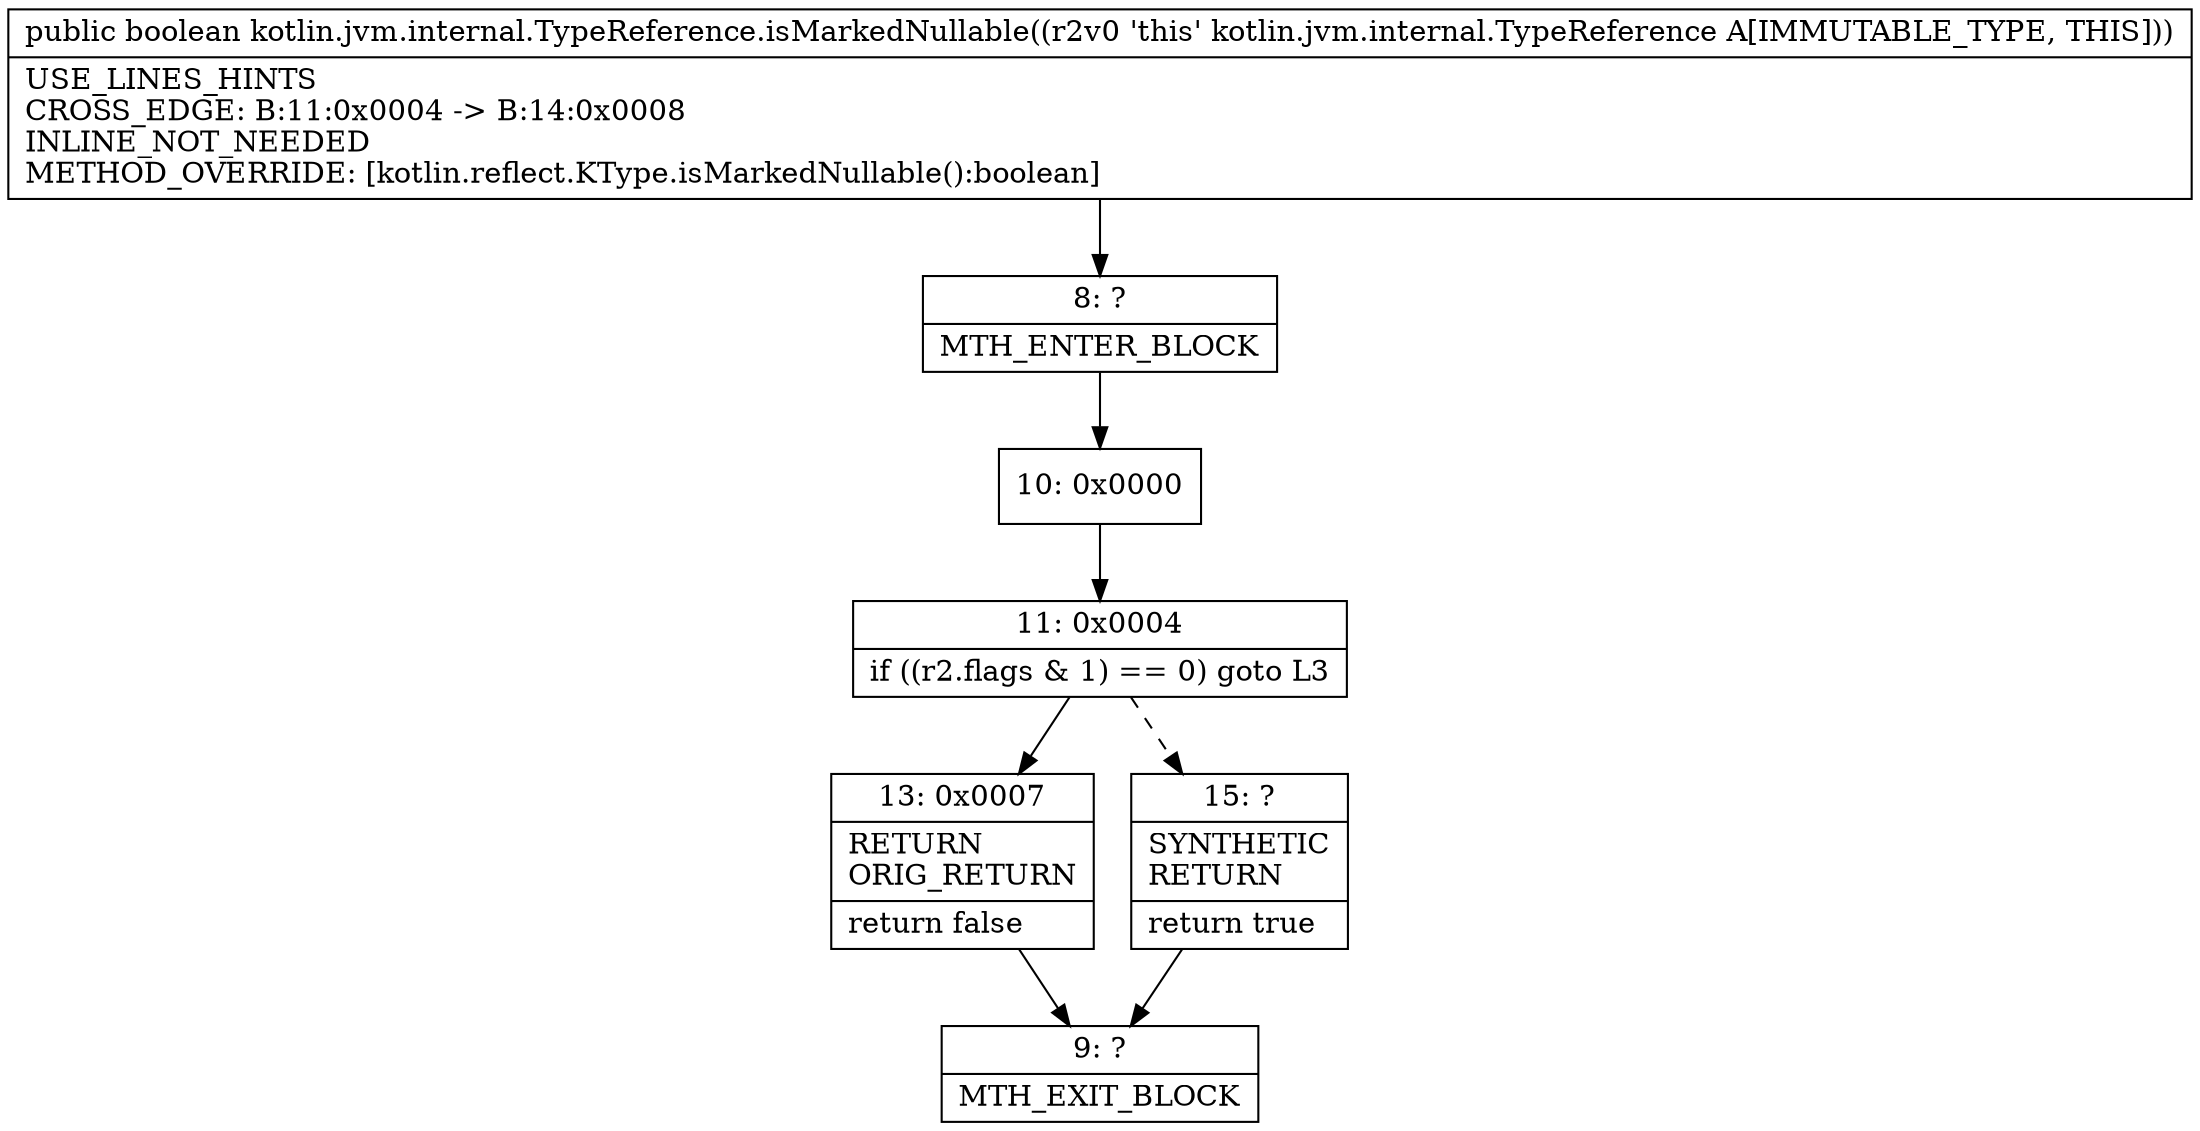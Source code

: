 digraph "CFG forkotlin.jvm.internal.TypeReference.isMarkedNullable()Z" {
Node_8 [shape=record,label="{8\:\ ?|MTH_ENTER_BLOCK\l}"];
Node_10 [shape=record,label="{10\:\ 0x0000}"];
Node_11 [shape=record,label="{11\:\ 0x0004|if ((r2.flags & 1) == 0) goto L3\l}"];
Node_13 [shape=record,label="{13\:\ 0x0007|RETURN\lORIG_RETURN\l|return false\l}"];
Node_9 [shape=record,label="{9\:\ ?|MTH_EXIT_BLOCK\l}"];
Node_15 [shape=record,label="{15\:\ ?|SYNTHETIC\lRETURN\l|return true\l}"];
MethodNode[shape=record,label="{public boolean kotlin.jvm.internal.TypeReference.isMarkedNullable((r2v0 'this' kotlin.jvm.internal.TypeReference A[IMMUTABLE_TYPE, THIS]))  | USE_LINES_HINTS\lCROSS_EDGE: B:11:0x0004 \-\> B:14:0x0008\lINLINE_NOT_NEEDED\lMETHOD_OVERRIDE: [kotlin.reflect.KType.isMarkedNullable():boolean]\l}"];
MethodNode -> Node_8;Node_8 -> Node_10;
Node_10 -> Node_11;
Node_11 -> Node_13;
Node_11 -> Node_15[style=dashed];
Node_13 -> Node_9;
Node_15 -> Node_9;
}

